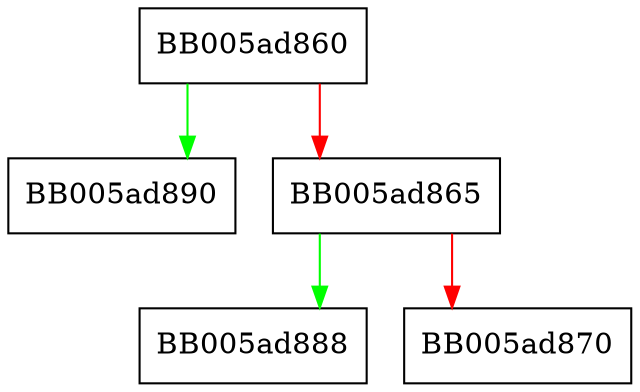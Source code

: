 digraph EVP_ASYM_CIPHER_gettable_ctx_params {
  node [shape="box"];
  graph [splines=ortho];
  BB005ad860 -> BB005ad890 [color="green"];
  BB005ad860 -> BB005ad865 [color="red"];
  BB005ad865 -> BB005ad888 [color="green"];
  BB005ad865 -> BB005ad870 [color="red"];
}